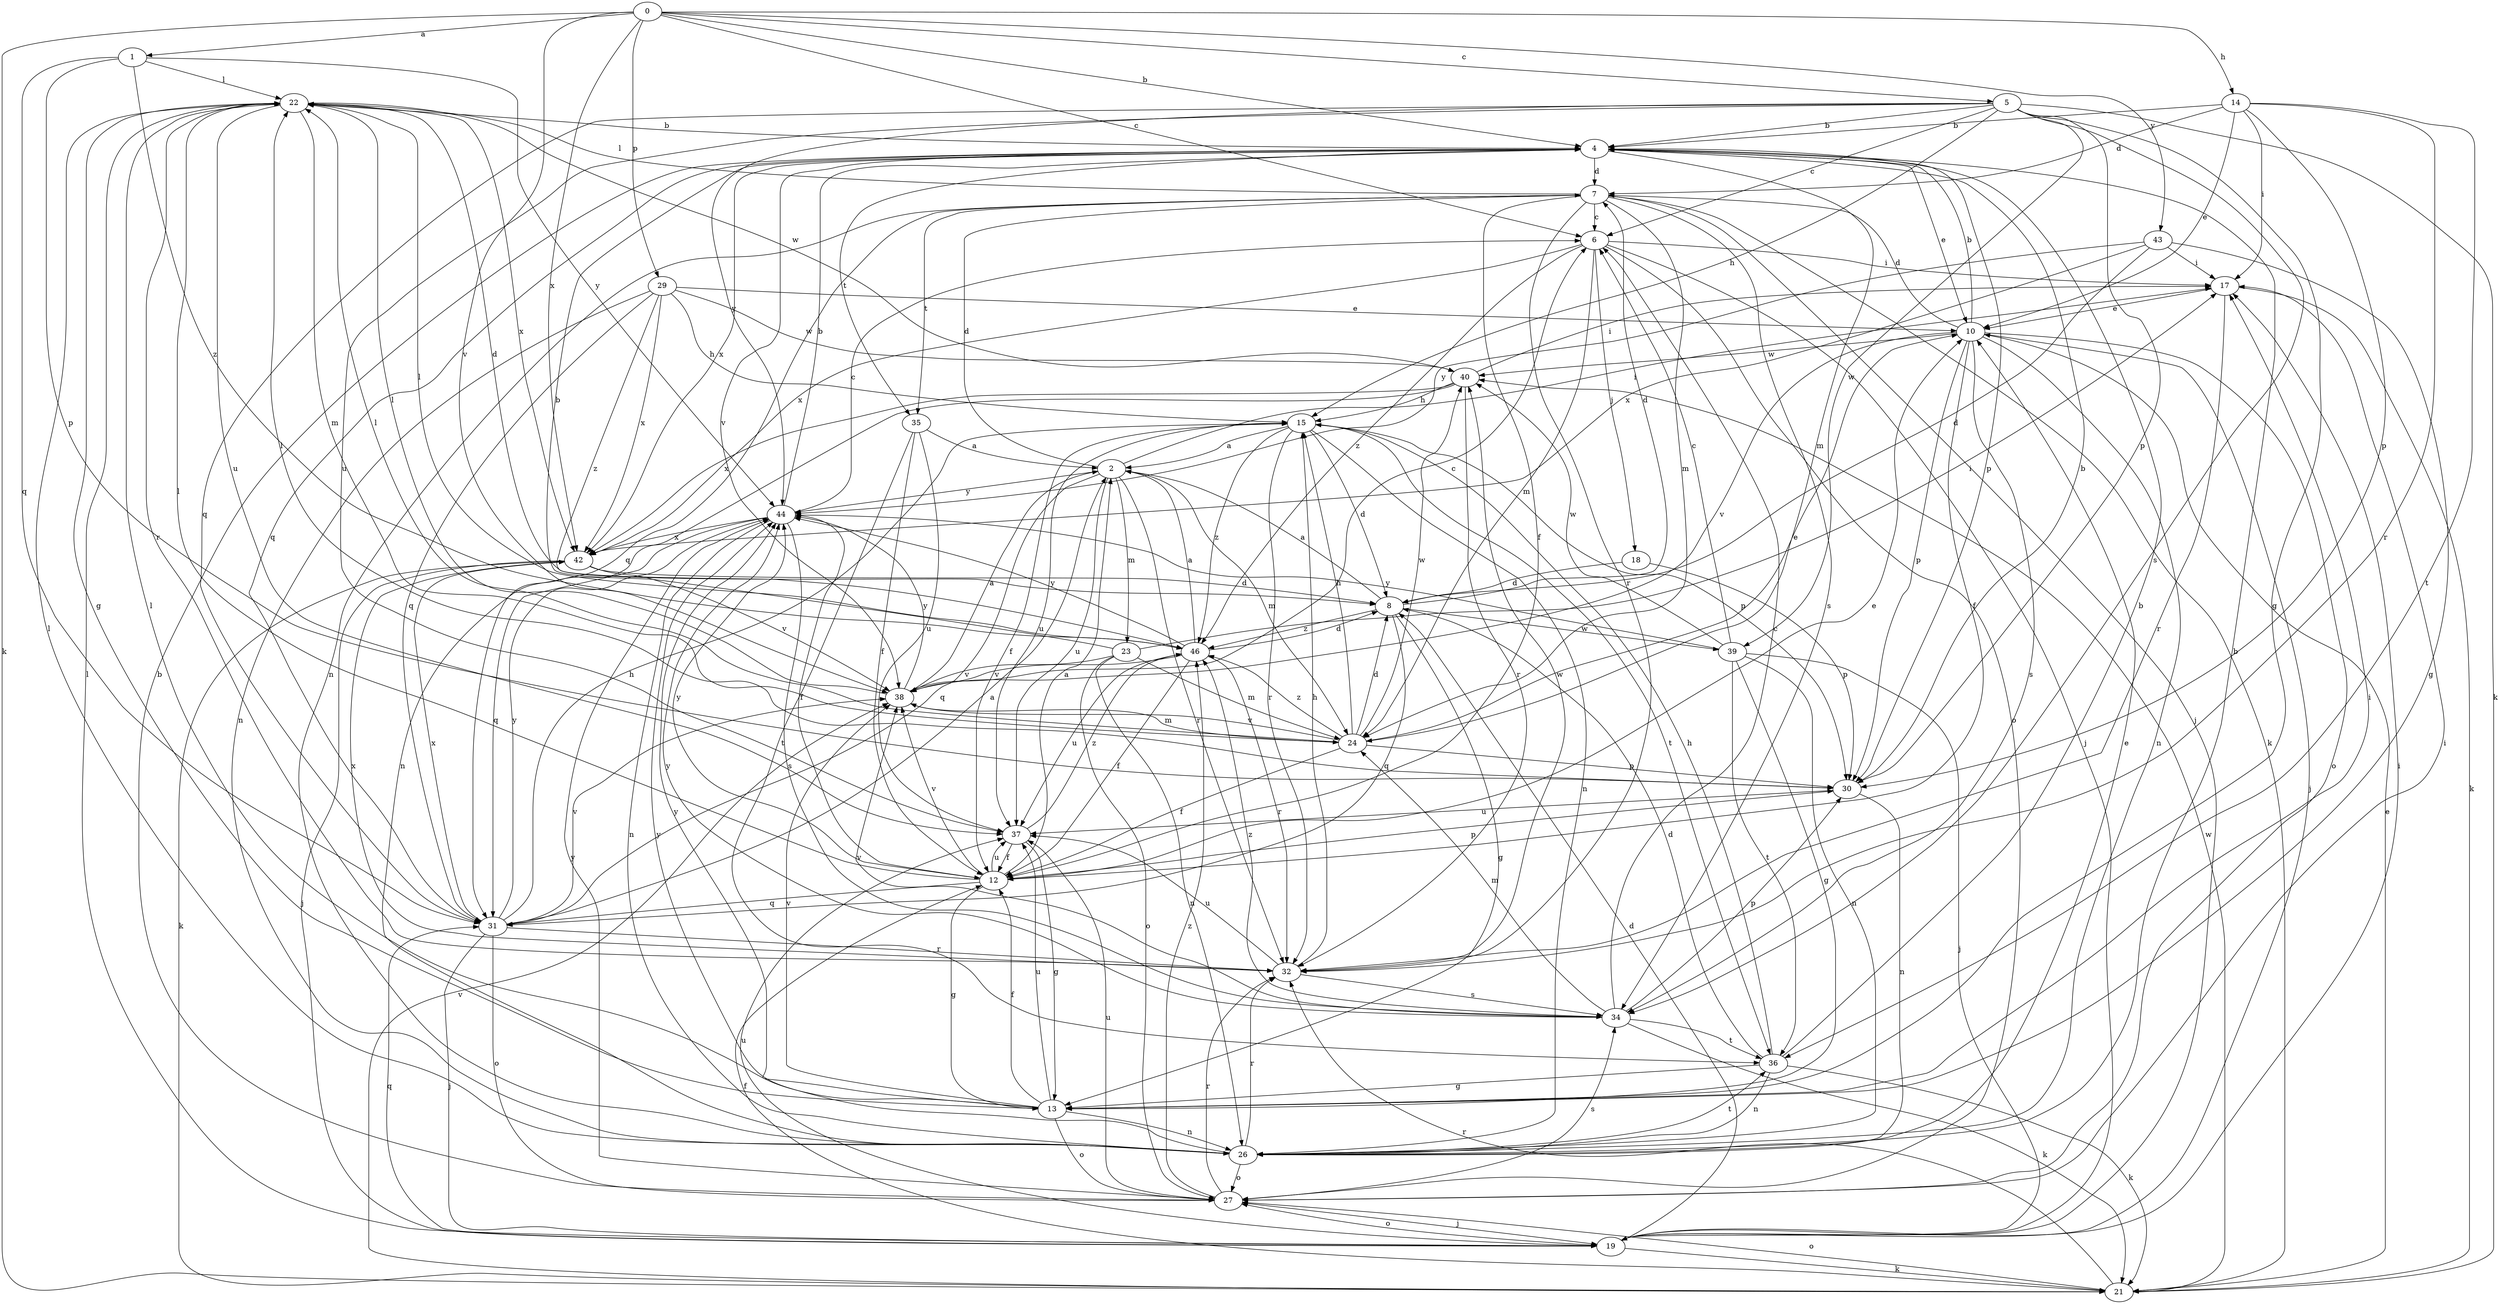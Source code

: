 strict digraph  {
0;
1;
2;
4;
5;
6;
7;
8;
10;
12;
13;
14;
15;
17;
18;
19;
21;
22;
23;
24;
26;
27;
29;
30;
31;
32;
34;
35;
36;
37;
38;
39;
40;
42;
43;
44;
46;
0 -> 1  [label=a];
0 -> 4  [label=b];
0 -> 5  [label=c];
0 -> 6  [label=c];
0 -> 14  [label=h];
0 -> 21  [label=k];
0 -> 29  [label=p];
0 -> 38  [label=v];
0 -> 42  [label=x];
0 -> 43  [label=y];
1 -> 22  [label=l];
1 -> 30  [label=p];
1 -> 31  [label=q];
1 -> 44  [label=y];
1 -> 46  [label=z];
2 -> 7  [label=d];
2 -> 17  [label=i];
2 -> 23  [label=m];
2 -> 24  [label=m];
2 -> 31  [label=q];
2 -> 32  [label=r];
2 -> 37  [label=u];
2 -> 44  [label=y];
4 -> 7  [label=d];
4 -> 10  [label=e];
4 -> 24  [label=m];
4 -> 30  [label=p];
4 -> 31  [label=q];
4 -> 35  [label=t];
4 -> 38  [label=v];
4 -> 42  [label=x];
5 -> 4  [label=b];
5 -> 6  [label=c];
5 -> 13  [label=g];
5 -> 15  [label=h];
5 -> 21  [label=k];
5 -> 30  [label=p];
5 -> 31  [label=q];
5 -> 34  [label=s];
5 -> 37  [label=u];
5 -> 39  [label=w];
5 -> 44  [label=y];
6 -> 17  [label=i];
6 -> 18  [label=j];
6 -> 19  [label=j];
6 -> 24  [label=m];
6 -> 27  [label=o];
6 -> 42  [label=x];
6 -> 46  [label=z];
7 -> 6  [label=c];
7 -> 12  [label=f];
7 -> 19  [label=j];
7 -> 21  [label=k];
7 -> 22  [label=l];
7 -> 24  [label=m];
7 -> 26  [label=n];
7 -> 31  [label=q];
7 -> 32  [label=r];
7 -> 34  [label=s];
7 -> 35  [label=t];
8 -> 2  [label=a];
8 -> 7  [label=d];
8 -> 13  [label=g];
8 -> 31  [label=q];
8 -> 39  [label=w];
8 -> 46  [label=z];
10 -> 4  [label=b];
10 -> 7  [label=d];
10 -> 12  [label=f];
10 -> 19  [label=j];
10 -> 26  [label=n];
10 -> 27  [label=o];
10 -> 30  [label=p];
10 -> 34  [label=s];
10 -> 38  [label=v];
10 -> 40  [label=w];
12 -> 2  [label=a];
12 -> 10  [label=e];
12 -> 13  [label=g];
12 -> 22  [label=l];
12 -> 30  [label=p];
12 -> 31  [label=q];
12 -> 37  [label=u];
12 -> 38  [label=v];
12 -> 44  [label=y];
13 -> 12  [label=f];
13 -> 17  [label=i];
13 -> 22  [label=l];
13 -> 26  [label=n];
13 -> 27  [label=o];
13 -> 37  [label=u];
13 -> 38  [label=v];
13 -> 44  [label=y];
14 -> 4  [label=b];
14 -> 7  [label=d];
14 -> 10  [label=e];
14 -> 17  [label=i];
14 -> 30  [label=p];
14 -> 32  [label=r];
14 -> 36  [label=t];
15 -> 2  [label=a];
15 -> 8  [label=d];
15 -> 12  [label=f];
15 -> 26  [label=n];
15 -> 30  [label=p];
15 -> 32  [label=r];
15 -> 36  [label=t];
15 -> 37  [label=u];
15 -> 46  [label=z];
17 -> 10  [label=e];
17 -> 21  [label=k];
17 -> 32  [label=r];
18 -> 8  [label=d];
18 -> 30  [label=p];
19 -> 8  [label=d];
19 -> 17  [label=i];
19 -> 21  [label=k];
19 -> 22  [label=l];
19 -> 27  [label=o];
19 -> 31  [label=q];
19 -> 37  [label=u];
21 -> 10  [label=e];
21 -> 12  [label=f];
21 -> 27  [label=o];
21 -> 32  [label=r];
21 -> 38  [label=v];
21 -> 40  [label=w];
22 -> 4  [label=b];
22 -> 8  [label=d];
22 -> 13  [label=g];
22 -> 24  [label=m];
22 -> 32  [label=r];
22 -> 37  [label=u];
22 -> 40  [label=w];
22 -> 42  [label=x];
23 -> 4  [label=b];
23 -> 17  [label=i];
23 -> 24  [label=m];
23 -> 26  [label=n];
23 -> 27  [label=o];
23 -> 38  [label=v];
24 -> 8  [label=d];
24 -> 10  [label=e];
24 -> 12  [label=f];
24 -> 15  [label=h];
24 -> 22  [label=l];
24 -> 30  [label=p];
24 -> 38  [label=v];
24 -> 40  [label=w];
24 -> 46  [label=z];
26 -> 4  [label=b];
26 -> 10  [label=e];
26 -> 22  [label=l];
26 -> 27  [label=o];
26 -> 32  [label=r];
26 -> 36  [label=t];
26 -> 44  [label=y];
27 -> 4  [label=b];
27 -> 17  [label=i];
27 -> 19  [label=j];
27 -> 32  [label=r];
27 -> 34  [label=s];
27 -> 37  [label=u];
27 -> 44  [label=y];
27 -> 46  [label=z];
29 -> 10  [label=e];
29 -> 15  [label=h];
29 -> 26  [label=n];
29 -> 31  [label=q];
29 -> 40  [label=w];
29 -> 42  [label=x];
29 -> 46  [label=z];
30 -> 4  [label=b];
30 -> 22  [label=l];
30 -> 26  [label=n];
30 -> 37  [label=u];
31 -> 2  [label=a];
31 -> 15  [label=h];
31 -> 19  [label=j];
31 -> 27  [label=o];
31 -> 32  [label=r];
31 -> 38  [label=v];
31 -> 42  [label=x];
31 -> 44  [label=y];
32 -> 15  [label=h];
32 -> 34  [label=s];
32 -> 37  [label=u];
32 -> 40  [label=w];
32 -> 42  [label=x];
34 -> 6  [label=c];
34 -> 21  [label=k];
34 -> 24  [label=m];
34 -> 30  [label=p];
34 -> 36  [label=t];
34 -> 38  [label=v];
34 -> 44  [label=y];
34 -> 46  [label=z];
35 -> 2  [label=a];
35 -> 12  [label=f];
35 -> 36  [label=t];
35 -> 37  [label=u];
36 -> 4  [label=b];
36 -> 8  [label=d];
36 -> 13  [label=g];
36 -> 15  [label=h];
36 -> 21  [label=k];
36 -> 26  [label=n];
37 -> 12  [label=f];
37 -> 13  [label=g];
37 -> 46  [label=z];
38 -> 2  [label=a];
38 -> 6  [label=c];
38 -> 22  [label=l];
38 -> 24  [label=m];
38 -> 44  [label=y];
39 -> 6  [label=c];
39 -> 13  [label=g];
39 -> 19  [label=j];
39 -> 26  [label=n];
39 -> 36  [label=t];
39 -> 40  [label=w];
39 -> 44  [label=y];
40 -> 15  [label=h];
40 -> 17  [label=i];
40 -> 26  [label=n];
40 -> 32  [label=r];
40 -> 42  [label=x];
42 -> 8  [label=d];
42 -> 19  [label=j];
42 -> 21  [label=k];
42 -> 38  [label=v];
43 -> 8  [label=d];
43 -> 13  [label=g];
43 -> 17  [label=i];
43 -> 42  [label=x];
43 -> 44  [label=y];
44 -> 4  [label=b];
44 -> 6  [label=c];
44 -> 12  [label=f];
44 -> 26  [label=n];
44 -> 31  [label=q];
44 -> 34  [label=s];
44 -> 42  [label=x];
46 -> 2  [label=a];
46 -> 8  [label=d];
46 -> 12  [label=f];
46 -> 22  [label=l];
46 -> 32  [label=r];
46 -> 37  [label=u];
46 -> 38  [label=v];
46 -> 44  [label=y];
}
